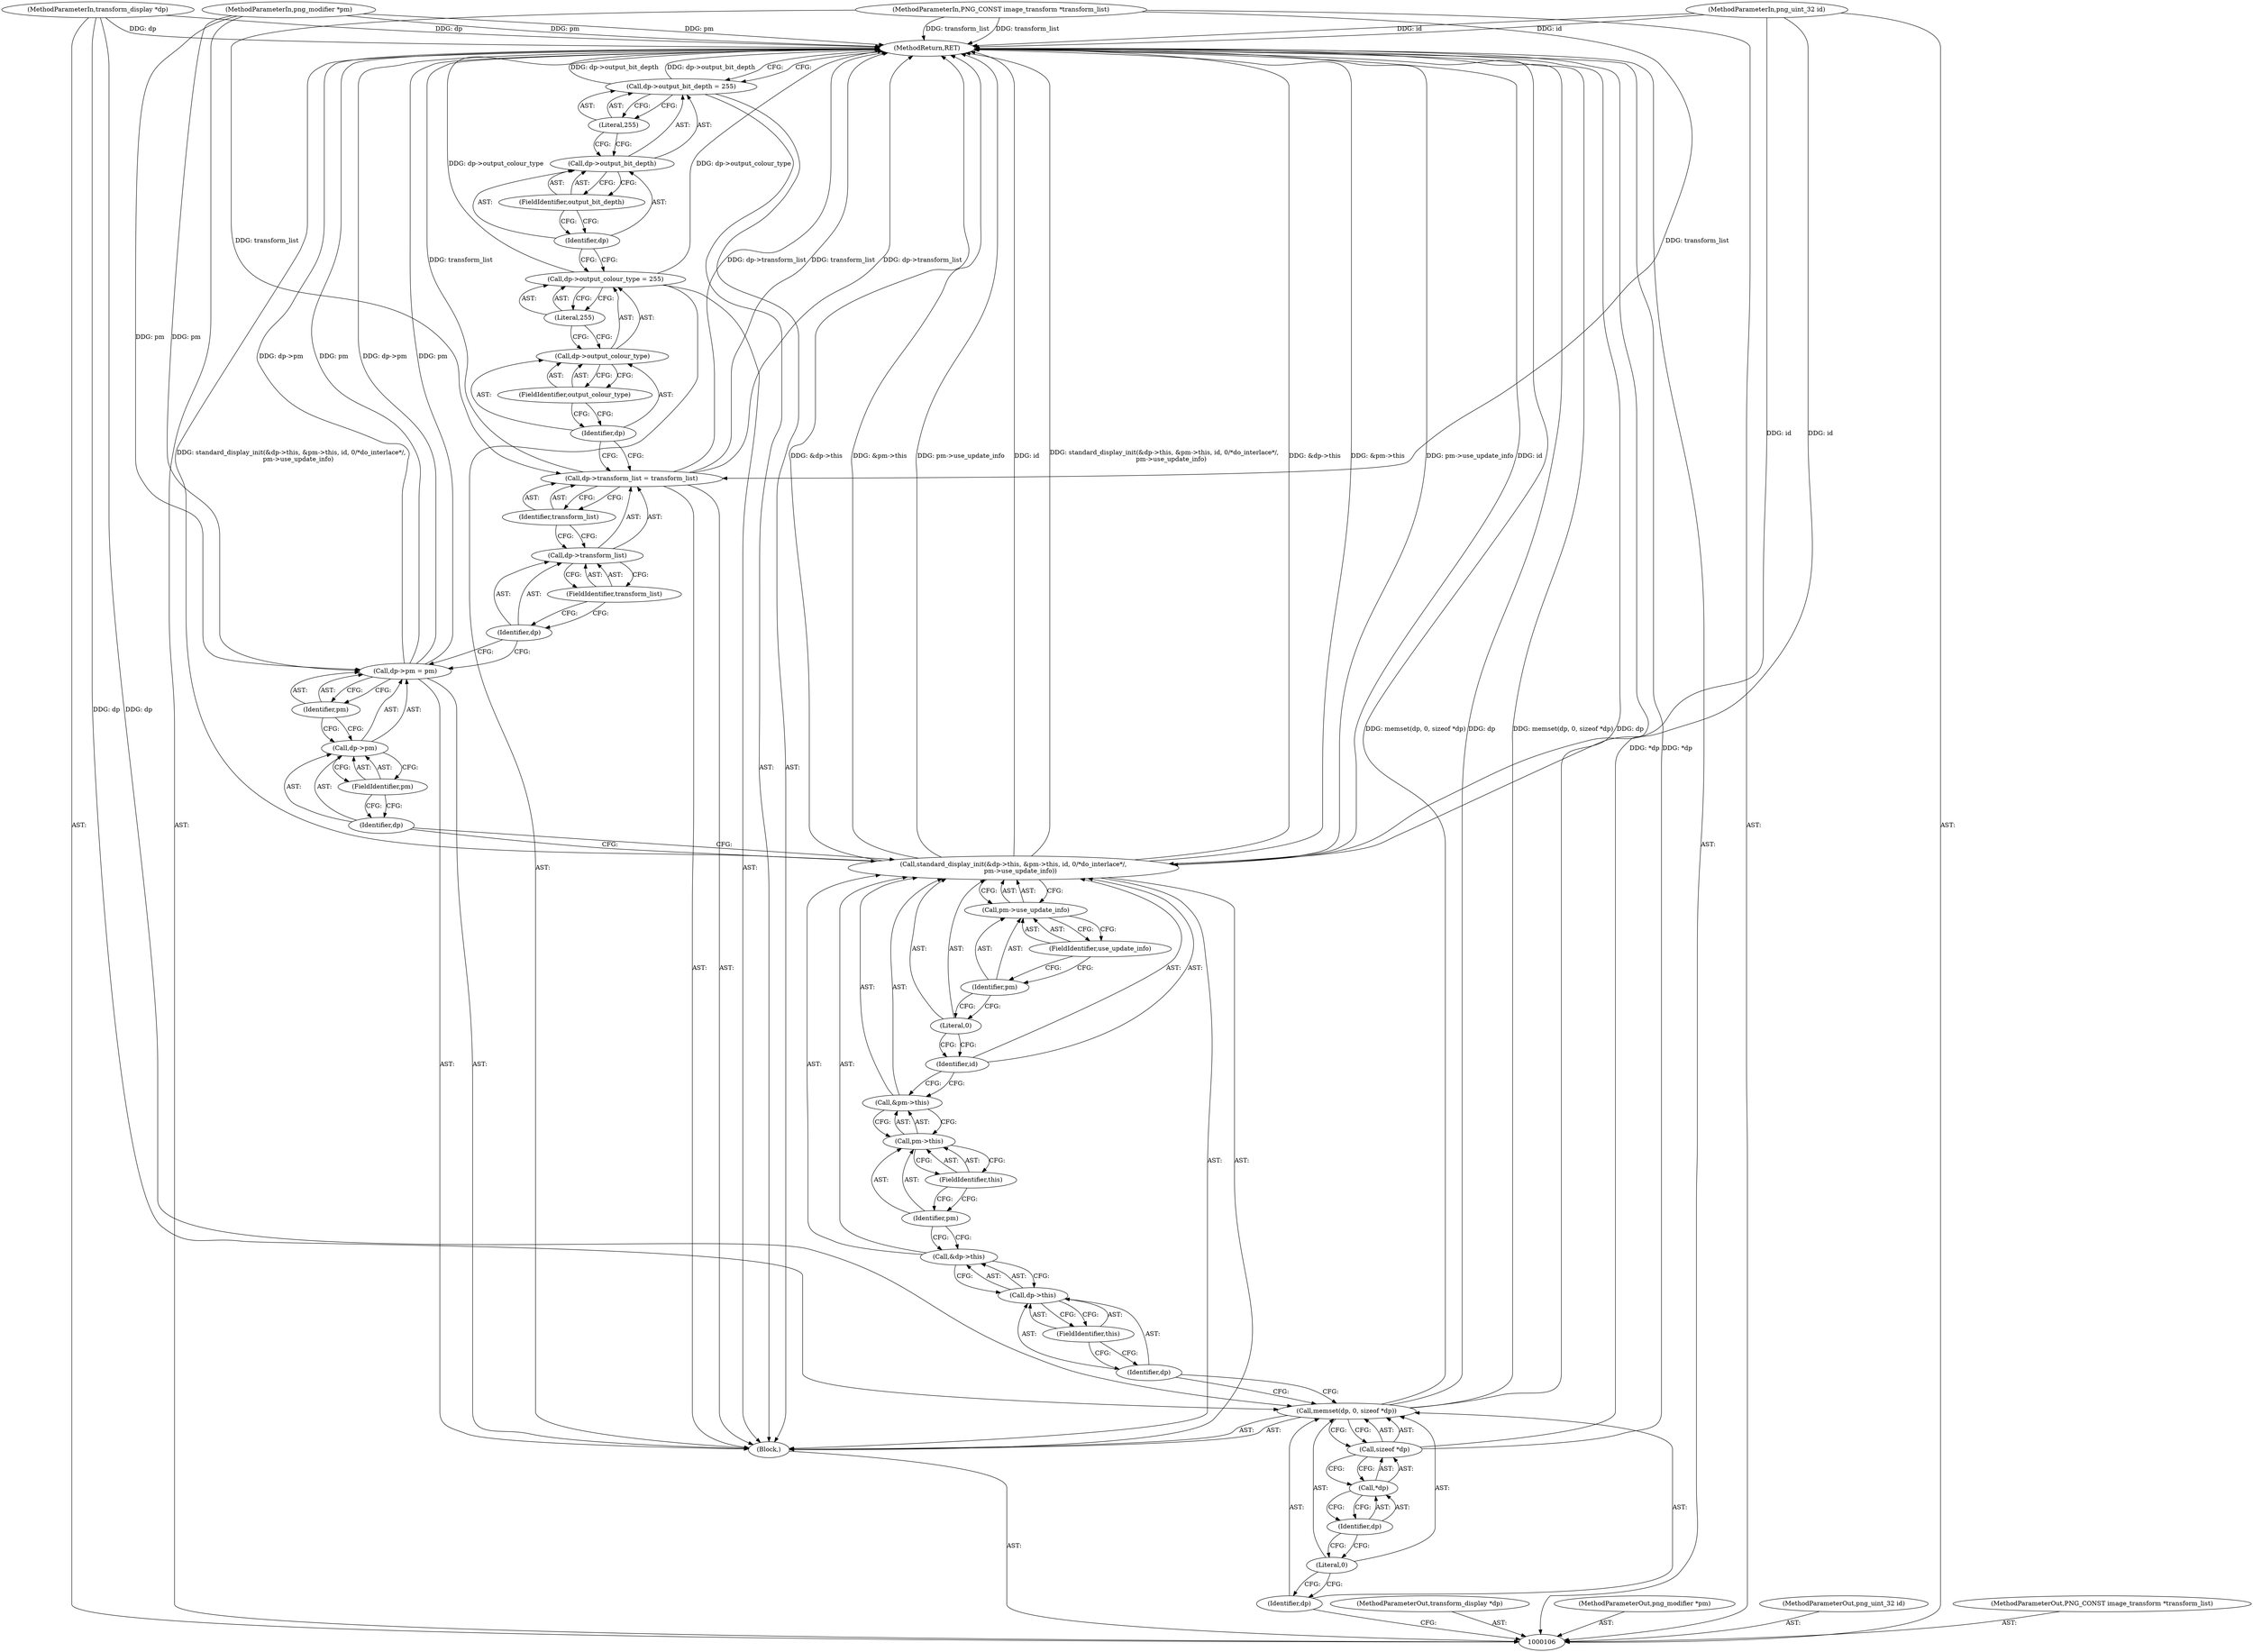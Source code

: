 digraph "1_Android_9d4853418ab2f754c2b63e091c29c5529b8b86ca_146" {
"1000152" [label="(MethodReturn,RET)"];
"1000107" [label="(MethodParameterIn,transform_display *dp)"];
"1000196" [label="(MethodParameterOut,transform_display *dp)"];
"1000108" [label="(MethodParameterIn,png_modifier *pm)"];
"1000197" [label="(MethodParameterOut,png_modifier *pm)"];
"1000109" [label="(MethodParameterIn,png_uint_32 id)"];
"1000198" [label="(MethodParameterOut,png_uint_32 id)"];
"1000136" [label="(Identifier,pm)"];
"1000132" [label="(Call,dp->pm = pm)"];
"1000133" [label="(Call,dp->pm)"];
"1000134" [label="(Identifier,dp)"];
"1000135" [label="(FieldIdentifier,pm)"];
"1000141" [label="(Identifier,transform_list)"];
"1000137" [label="(Call,dp->transform_list = transform_list)"];
"1000138" [label="(Call,dp->transform_list)"];
"1000139" [label="(Identifier,dp)"];
"1000140" [label="(FieldIdentifier,transform_list)"];
"1000146" [label="(Literal,255)"];
"1000142" [label="(Call,dp->output_colour_type = 255)"];
"1000143" [label="(Call,dp->output_colour_type)"];
"1000144" [label="(Identifier,dp)"];
"1000145" [label="(FieldIdentifier,output_colour_type)"];
"1000151" [label="(Literal,255)"];
"1000147" [label="(Call,dp->output_bit_depth = 255)"];
"1000148" [label="(Call,dp->output_bit_depth)"];
"1000149" [label="(Identifier,dp)"];
"1000150" [label="(FieldIdentifier,output_bit_depth)"];
"1000110" [label="(MethodParameterIn,PNG_CONST image_transform *transform_list)"];
"1000199" [label="(MethodParameterOut,PNG_CONST image_transform *transform_list)"];
"1000111" [label="(Block,)"];
"1000113" [label="(Identifier,dp)"];
"1000114" [label="(Literal,0)"];
"1000115" [label="(Call,sizeof *dp)"];
"1000116" [label="(Call,*dp)"];
"1000117" [label="(Identifier,dp)"];
"1000112" [label="(Call,memset(dp, 0, sizeof *dp))"];
"1000119" [label="(Call,&dp->this)"];
"1000120" [label="(Call,dp->this)"];
"1000121" [label="(Identifier,dp)"];
"1000118" [label="(Call,standard_display_init(&dp->this, &pm->this, id, 0/*do_interlace*/,\n       pm->use_update_info))"];
"1000122" [label="(FieldIdentifier,this)"];
"1000123" [label="(Call,&pm->this)"];
"1000124" [label="(Call,pm->this)"];
"1000125" [label="(Identifier,pm)"];
"1000126" [label="(FieldIdentifier,this)"];
"1000127" [label="(Identifier,id)"];
"1000128" [label="(Literal,0)"];
"1000131" [label="(FieldIdentifier,use_update_info)"];
"1000129" [label="(Call,pm->use_update_info)"];
"1000130" [label="(Identifier,pm)"];
"1000152" -> "1000106"  [label="AST: "];
"1000152" -> "1000147"  [label="CFG: "];
"1000108" -> "1000152"  [label="DDG: pm"];
"1000107" -> "1000152"  [label="DDG: dp"];
"1000118" -> "1000152"  [label="DDG: pm->use_update_info"];
"1000118" -> "1000152"  [label="DDG: id"];
"1000118" -> "1000152"  [label="DDG: standard_display_init(&dp->this, &pm->this, id, 0/*do_interlace*/,\n       pm->use_update_info)"];
"1000118" -> "1000152"  [label="DDG: &dp->this"];
"1000118" -> "1000152"  [label="DDG: &pm->this"];
"1000147" -> "1000152"  [label="DDG: dp->output_bit_depth"];
"1000137" -> "1000152"  [label="DDG: dp->transform_list"];
"1000137" -> "1000152"  [label="DDG: transform_list"];
"1000132" -> "1000152"  [label="DDG: dp->pm"];
"1000132" -> "1000152"  [label="DDG: pm"];
"1000112" -> "1000152"  [label="DDG: memset(dp, 0, sizeof *dp)"];
"1000112" -> "1000152"  [label="DDG: dp"];
"1000110" -> "1000152"  [label="DDG: transform_list"];
"1000142" -> "1000152"  [label="DDG: dp->output_colour_type"];
"1000115" -> "1000152"  [label="DDG: *dp"];
"1000109" -> "1000152"  [label="DDG: id"];
"1000107" -> "1000106"  [label="AST: "];
"1000107" -> "1000152"  [label="DDG: dp"];
"1000107" -> "1000112"  [label="DDG: dp"];
"1000196" -> "1000106"  [label="AST: "];
"1000108" -> "1000106"  [label="AST: "];
"1000108" -> "1000152"  [label="DDG: pm"];
"1000108" -> "1000132"  [label="DDG: pm"];
"1000197" -> "1000106"  [label="AST: "];
"1000109" -> "1000106"  [label="AST: "];
"1000109" -> "1000152"  [label="DDG: id"];
"1000109" -> "1000118"  [label="DDG: id"];
"1000198" -> "1000106"  [label="AST: "];
"1000136" -> "1000132"  [label="AST: "];
"1000136" -> "1000133"  [label="CFG: "];
"1000132" -> "1000136"  [label="CFG: "];
"1000132" -> "1000111"  [label="AST: "];
"1000132" -> "1000136"  [label="CFG: "];
"1000133" -> "1000132"  [label="AST: "];
"1000136" -> "1000132"  [label="AST: "];
"1000139" -> "1000132"  [label="CFG: "];
"1000132" -> "1000152"  [label="DDG: dp->pm"];
"1000132" -> "1000152"  [label="DDG: pm"];
"1000108" -> "1000132"  [label="DDG: pm"];
"1000133" -> "1000132"  [label="AST: "];
"1000133" -> "1000135"  [label="CFG: "];
"1000134" -> "1000133"  [label="AST: "];
"1000135" -> "1000133"  [label="AST: "];
"1000136" -> "1000133"  [label="CFG: "];
"1000134" -> "1000133"  [label="AST: "];
"1000134" -> "1000118"  [label="CFG: "];
"1000135" -> "1000134"  [label="CFG: "];
"1000135" -> "1000133"  [label="AST: "];
"1000135" -> "1000134"  [label="CFG: "];
"1000133" -> "1000135"  [label="CFG: "];
"1000141" -> "1000137"  [label="AST: "];
"1000141" -> "1000138"  [label="CFG: "];
"1000137" -> "1000141"  [label="CFG: "];
"1000137" -> "1000111"  [label="AST: "];
"1000137" -> "1000141"  [label="CFG: "];
"1000138" -> "1000137"  [label="AST: "];
"1000141" -> "1000137"  [label="AST: "];
"1000144" -> "1000137"  [label="CFG: "];
"1000137" -> "1000152"  [label="DDG: dp->transform_list"];
"1000137" -> "1000152"  [label="DDG: transform_list"];
"1000110" -> "1000137"  [label="DDG: transform_list"];
"1000138" -> "1000137"  [label="AST: "];
"1000138" -> "1000140"  [label="CFG: "];
"1000139" -> "1000138"  [label="AST: "];
"1000140" -> "1000138"  [label="AST: "];
"1000141" -> "1000138"  [label="CFG: "];
"1000139" -> "1000138"  [label="AST: "];
"1000139" -> "1000132"  [label="CFG: "];
"1000140" -> "1000139"  [label="CFG: "];
"1000140" -> "1000138"  [label="AST: "];
"1000140" -> "1000139"  [label="CFG: "];
"1000138" -> "1000140"  [label="CFG: "];
"1000146" -> "1000142"  [label="AST: "];
"1000146" -> "1000143"  [label="CFG: "];
"1000142" -> "1000146"  [label="CFG: "];
"1000142" -> "1000111"  [label="AST: "];
"1000142" -> "1000146"  [label="CFG: "];
"1000143" -> "1000142"  [label="AST: "];
"1000146" -> "1000142"  [label="AST: "];
"1000149" -> "1000142"  [label="CFG: "];
"1000142" -> "1000152"  [label="DDG: dp->output_colour_type"];
"1000143" -> "1000142"  [label="AST: "];
"1000143" -> "1000145"  [label="CFG: "];
"1000144" -> "1000143"  [label="AST: "];
"1000145" -> "1000143"  [label="AST: "];
"1000146" -> "1000143"  [label="CFG: "];
"1000144" -> "1000143"  [label="AST: "];
"1000144" -> "1000137"  [label="CFG: "];
"1000145" -> "1000144"  [label="CFG: "];
"1000145" -> "1000143"  [label="AST: "];
"1000145" -> "1000144"  [label="CFG: "];
"1000143" -> "1000145"  [label="CFG: "];
"1000151" -> "1000147"  [label="AST: "];
"1000151" -> "1000148"  [label="CFG: "];
"1000147" -> "1000151"  [label="CFG: "];
"1000147" -> "1000111"  [label="AST: "];
"1000147" -> "1000151"  [label="CFG: "];
"1000148" -> "1000147"  [label="AST: "];
"1000151" -> "1000147"  [label="AST: "];
"1000152" -> "1000147"  [label="CFG: "];
"1000147" -> "1000152"  [label="DDG: dp->output_bit_depth"];
"1000148" -> "1000147"  [label="AST: "];
"1000148" -> "1000150"  [label="CFG: "];
"1000149" -> "1000148"  [label="AST: "];
"1000150" -> "1000148"  [label="AST: "];
"1000151" -> "1000148"  [label="CFG: "];
"1000149" -> "1000148"  [label="AST: "];
"1000149" -> "1000142"  [label="CFG: "];
"1000150" -> "1000149"  [label="CFG: "];
"1000150" -> "1000148"  [label="AST: "];
"1000150" -> "1000149"  [label="CFG: "];
"1000148" -> "1000150"  [label="CFG: "];
"1000110" -> "1000106"  [label="AST: "];
"1000110" -> "1000152"  [label="DDG: transform_list"];
"1000110" -> "1000137"  [label="DDG: transform_list"];
"1000199" -> "1000106"  [label="AST: "];
"1000111" -> "1000106"  [label="AST: "];
"1000112" -> "1000111"  [label="AST: "];
"1000118" -> "1000111"  [label="AST: "];
"1000132" -> "1000111"  [label="AST: "];
"1000137" -> "1000111"  [label="AST: "];
"1000142" -> "1000111"  [label="AST: "];
"1000147" -> "1000111"  [label="AST: "];
"1000113" -> "1000112"  [label="AST: "];
"1000113" -> "1000106"  [label="CFG: "];
"1000114" -> "1000113"  [label="CFG: "];
"1000114" -> "1000112"  [label="AST: "];
"1000114" -> "1000113"  [label="CFG: "];
"1000117" -> "1000114"  [label="CFG: "];
"1000115" -> "1000112"  [label="AST: "];
"1000115" -> "1000116"  [label="CFG: "];
"1000116" -> "1000115"  [label="AST: "];
"1000112" -> "1000115"  [label="CFG: "];
"1000115" -> "1000152"  [label="DDG: *dp"];
"1000116" -> "1000115"  [label="AST: "];
"1000116" -> "1000117"  [label="CFG: "];
"1000117" -> "1000116"  [label="AST: "];
"1000115" -> "1000116"  [label="CFG: "];
"1000117" -> "1000116"  [label="AST: "];
"1000117" -> "1000114"  [label="CFG: "];
"1000116" -> "1000117"  [label="CFG: "];
"1000112" -> "1000111"  [label="AST: "];
"1000112" -> "1000115"  [label="CFG: "];
"1000113" -> "1000112"  [label="AST: "];
"1000114" -> "1000112"  [label="AST: "];
"1000115" -> "1000112"  [label="AST: "];
"1000121" -> "1000112"  [label="CFG: "];
"1000112" -> "1000152"  [label="DDG: memset(dp, 0, sizeof *dp)"];
"1000112" -> "1000152"  [label="DDG: dp"];
"1000107" -> "1000112"  [label="DDG: dp"];
"1000119" -> "1000118"  [label="AST: "];
"1000119" -> "1000120"  [label="CFG: "];
"1000120" -> "1000119"  [label="AST: "];
"1000125" -> "1000119"  [label="CFG: "];
"1000120" -> "1000119"  [label="AST: "];
"1000120" -> "1000122"  [label="CFG: "];
"1000121" -> "1000120"  [label="AST: "];
"1000122" -> "1000120"  [label="AST: "];
"1000119" -> "1000120"  [label="CFG: "];
"1000121" -> "1000120"  [label="AST: "];
"1000121" -> "1000112"  [label="CFG: "];
"1000122" -> "1000121"  [label="CFG: "];
"1000118" -> "1000111"  [label="AST: "];
"1000118" -> "1000129"  [label="CFG: "];
"1000119" -> "1000118"  [label="AST: "];
"1000123" -> "1000118"  [label="AST: "];
"1000127" -> "1000118"  [label="AST: "];
"1000128" -> "1000118"  [label="AST: "];
"1000129" -> "1000118"  [label="AST: "];
"1000134" -> "1000118"  [label="CFG: "];
"1000118" -> "1000152"  [label="DDG: pm->use_update_info"];
"1000118" -> "1000152"  [label="DDG: id"];
"1000118" -> "1000152"  [label="DDG: standard_display_init(&dp->this, &pm->this, id, 0/*do_interlace*/,\n       pm->use_update_info)"];
"1000118" -> "1000152"  [label="DDG: &dp->this"];
"1000118" -> "1000152"  [label="DDG: &pm->this"];
"1000109" -> "1000118"  [label="DDG: id"];
"1000122" -> "1000120"  [label="AST: "];
"1000122" -> "1000121"  [label="CFG: "];
"1000120" -> "1000122"  [label="CFG: "];
"1000123" -> "1000118"  [label="AST: "];
"1000123" -> "1000124"  [label="CFG: "];
"1000124" -> "1000123"  [label="AST: "];
"1000127" -> "1000123"  [label="CFG: "];
"1000124" -> "1000123"  [label="AST: "];
"1000124" -> "1000126"  [label="CFG: "];
"1000125" -> "1000124"  [label="AST: "];
"1000126" -> "1000124"  [label="AST: "];
"1000123" -> "1000124"  [label="CFG: "];
"1000125" -> "1000124"  [label="AST: "];
"1000125" -> "1000119"  [label="CFG: "];
"1000126" -> "1000125"  [label="CFG: "];
"1000126" -> "1000124"  [label="AST: "];
"1000126" -> "1000125"  [label="CFG: "];
"1000124" -> "1000126"  [label="CFG: "];
"1000127" -> "1000118"  [label="AST: "];
"1000127" -> "1000123"  [label="CFG: "];
"1000128" -> "1000127"  [label="CFG: "];
"1000128" -> "1000118"  [label="AST: "];
"1000128" -> "1000127"  [label="CFG: "];
"1000130" -> "1000128"  [label="CFG: "];
"1000131" -> "1000129"  [label="AST: "];
"1000131" -> "1000130"  [label="CFG: "];
"1000129" -> "1000131"  [label="CFG: "];
"1000129" -> "1000118"  [label="AST: "];
"1000129" -> "1000131"  [label="CFG: "];
"1000130" -> "1000129"  [label="AST: "];
"1000131" -> "1000129"  [label="AST: "];
"1000118" -> "1000129"  [label="CFG: "];
"1000130" -> "1000129"  [label="AST: "];
"1000130" -> "1000128"  [label="CFG: "];
"1000131" -> "1000130"  [label="CFG: "];
}
